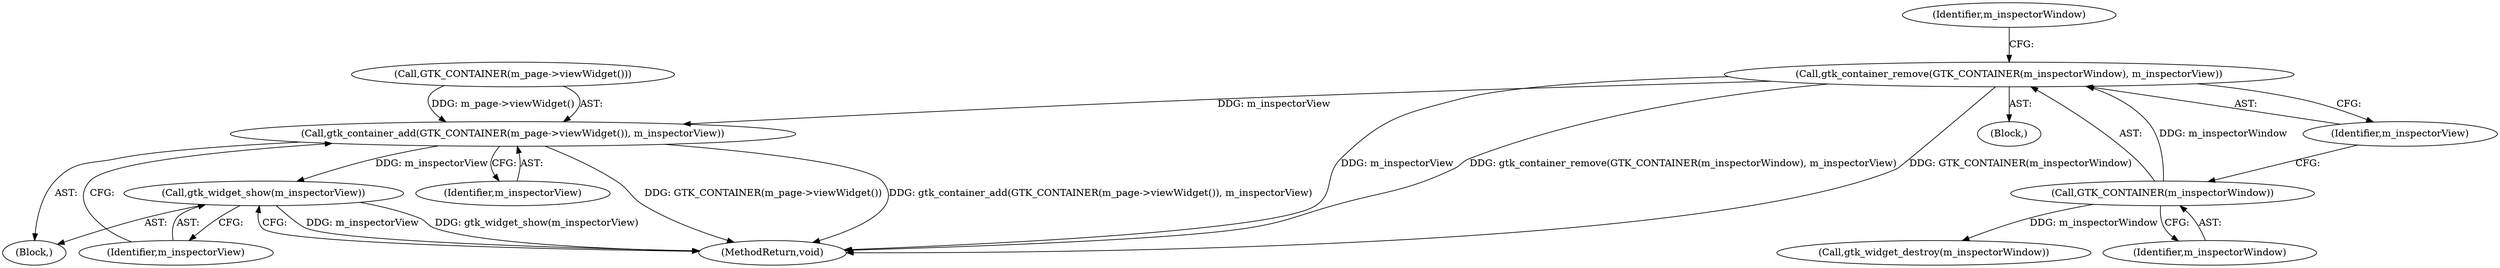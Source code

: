 digraph "0_Chrome_3bbc818ed1a7b63b8290bbde9ae975956748cb8a_4@API" {
"1000110" [label="(Call,gtk_container_remove(GTK_CONTAINER(m_inspectorWindow), m_inspectorView))"];
"1000111" [label="(Call,GTK_CONTAINER(m_inspectorWindow))"];
"1000141" [label="(Call,gtk_container_add(GTK_CONTAINER(m_page->viewWidget()), m_inspectorView))"];
"1000145" [label="(Call,gtk_widget_show(m_inspectorView))"];
"1000114" [label="(Call,gtk_widget_destroy(m_inspectorWindow))"];
"1000141" [label="(Call,gtk_container_add(GTK_CONTAINER(m_page->viewWidget()), m_inspectorView))"];
"1000146" [label="(Identifier,m_inspectorView)"];
"1000145" [label="(Call,gtk_widget_show(m_inspectorView))"];
"1000113" [label="(Identifier,m_inspectorView)"];
"1000142" [label="(Call,GTK_CONTAINER(m_page->viewWidget()))"];
"1000110" [label="(Call,gtk_container_remove(GTK_CONTAINER(m_inspectorWindow), m_inspectorView))"];
"1000147" [label="(MethodReturn,void)"];
"1000111" [label="(Call,GTK_CONTAINER(m_inspectorWindow))"];
"1000102" [label="(Block,)"];
"1000115" [label="(Identifier,m_inspectorWindow)"];
"1000109" [label="(Block,)"];
"1000112" [label="(Identifier,m_inspectorWindow)"];
"1000144" [label="(Identifier,m_inspectorView)"];
"1000110" -> "1000109"  [label="AST: "];
"1000110" -> "1000113"  [label="CFG: "];
"1000111" -> "1000110"  [label="AST: "];
"1000113" -> "1000110"  [label="AST: "];
"1000115" -> "1000110"  [label="CFG: "];
"1000110" -> "1000147"  [label="DDG: m_inspectorView"];
"1000110" -> "1000147"  [label="DDG: gtk_container_remove(GTK_CONTAINER(m_inspectorWindow), m_inspectorView)"];
"1000110" -> "1000147"  [label="DDG: GTK_CONTAINER(m_inspectorWindow)"];
"1000111" -> "1000110"  [label="DDG: m_inspectorWindow"];
"1000110" -> "1000141"  [label="DDG: m_inspectorView"];
"1000111" -> "1000112"  [label="CFG: "];
"1000112" -> "1000111"  [label="AST: "];
"1000113" -> "1000111"  [label="CFG: "];
"1000111" -> "1000114"  [label="DDG: m_inspectorWindow"];
"1000141" -> "1000102"  [label="AST: "];
"1000141" -> "1000144"  [label="CFG: "];
"1000142" -> "1000141"  [label="AST: "];
"1000144" -> "1000141"  [label="AST: "];
"1000146" -> "1000141"  [label="CFG: "];
"1000141" -> "1000147"  [label="DDG: GTK_CONTAINER(m_page->viewWidget())"];
"1000141" -> "1000147"  [label="DDG: gtk_container_add(GTK_CONTAINER(m_page->viewWidget()), m_inspectorView)"];
"1000142" -> "1000141"  [label="DDG: m_page->viewWidget()"];
"1000141" -> "1000145"  [label="DDG: m_inspectorView"];
"1000145" -> "1000102"  [label="AST: "];
"1000145" -> "1000146"  [label="CFG: "];
"1000146" -> "1000145"  [label="AST: "];
"1000147" -> "1000145"  [label="CFG: "];
"1000145" -> "1000147"  [label="DDG: m_inspectorView"];
"1000145" -> "1000147"  [label="DDG: gtk_widget_show(m_inspectorView)"];
}
